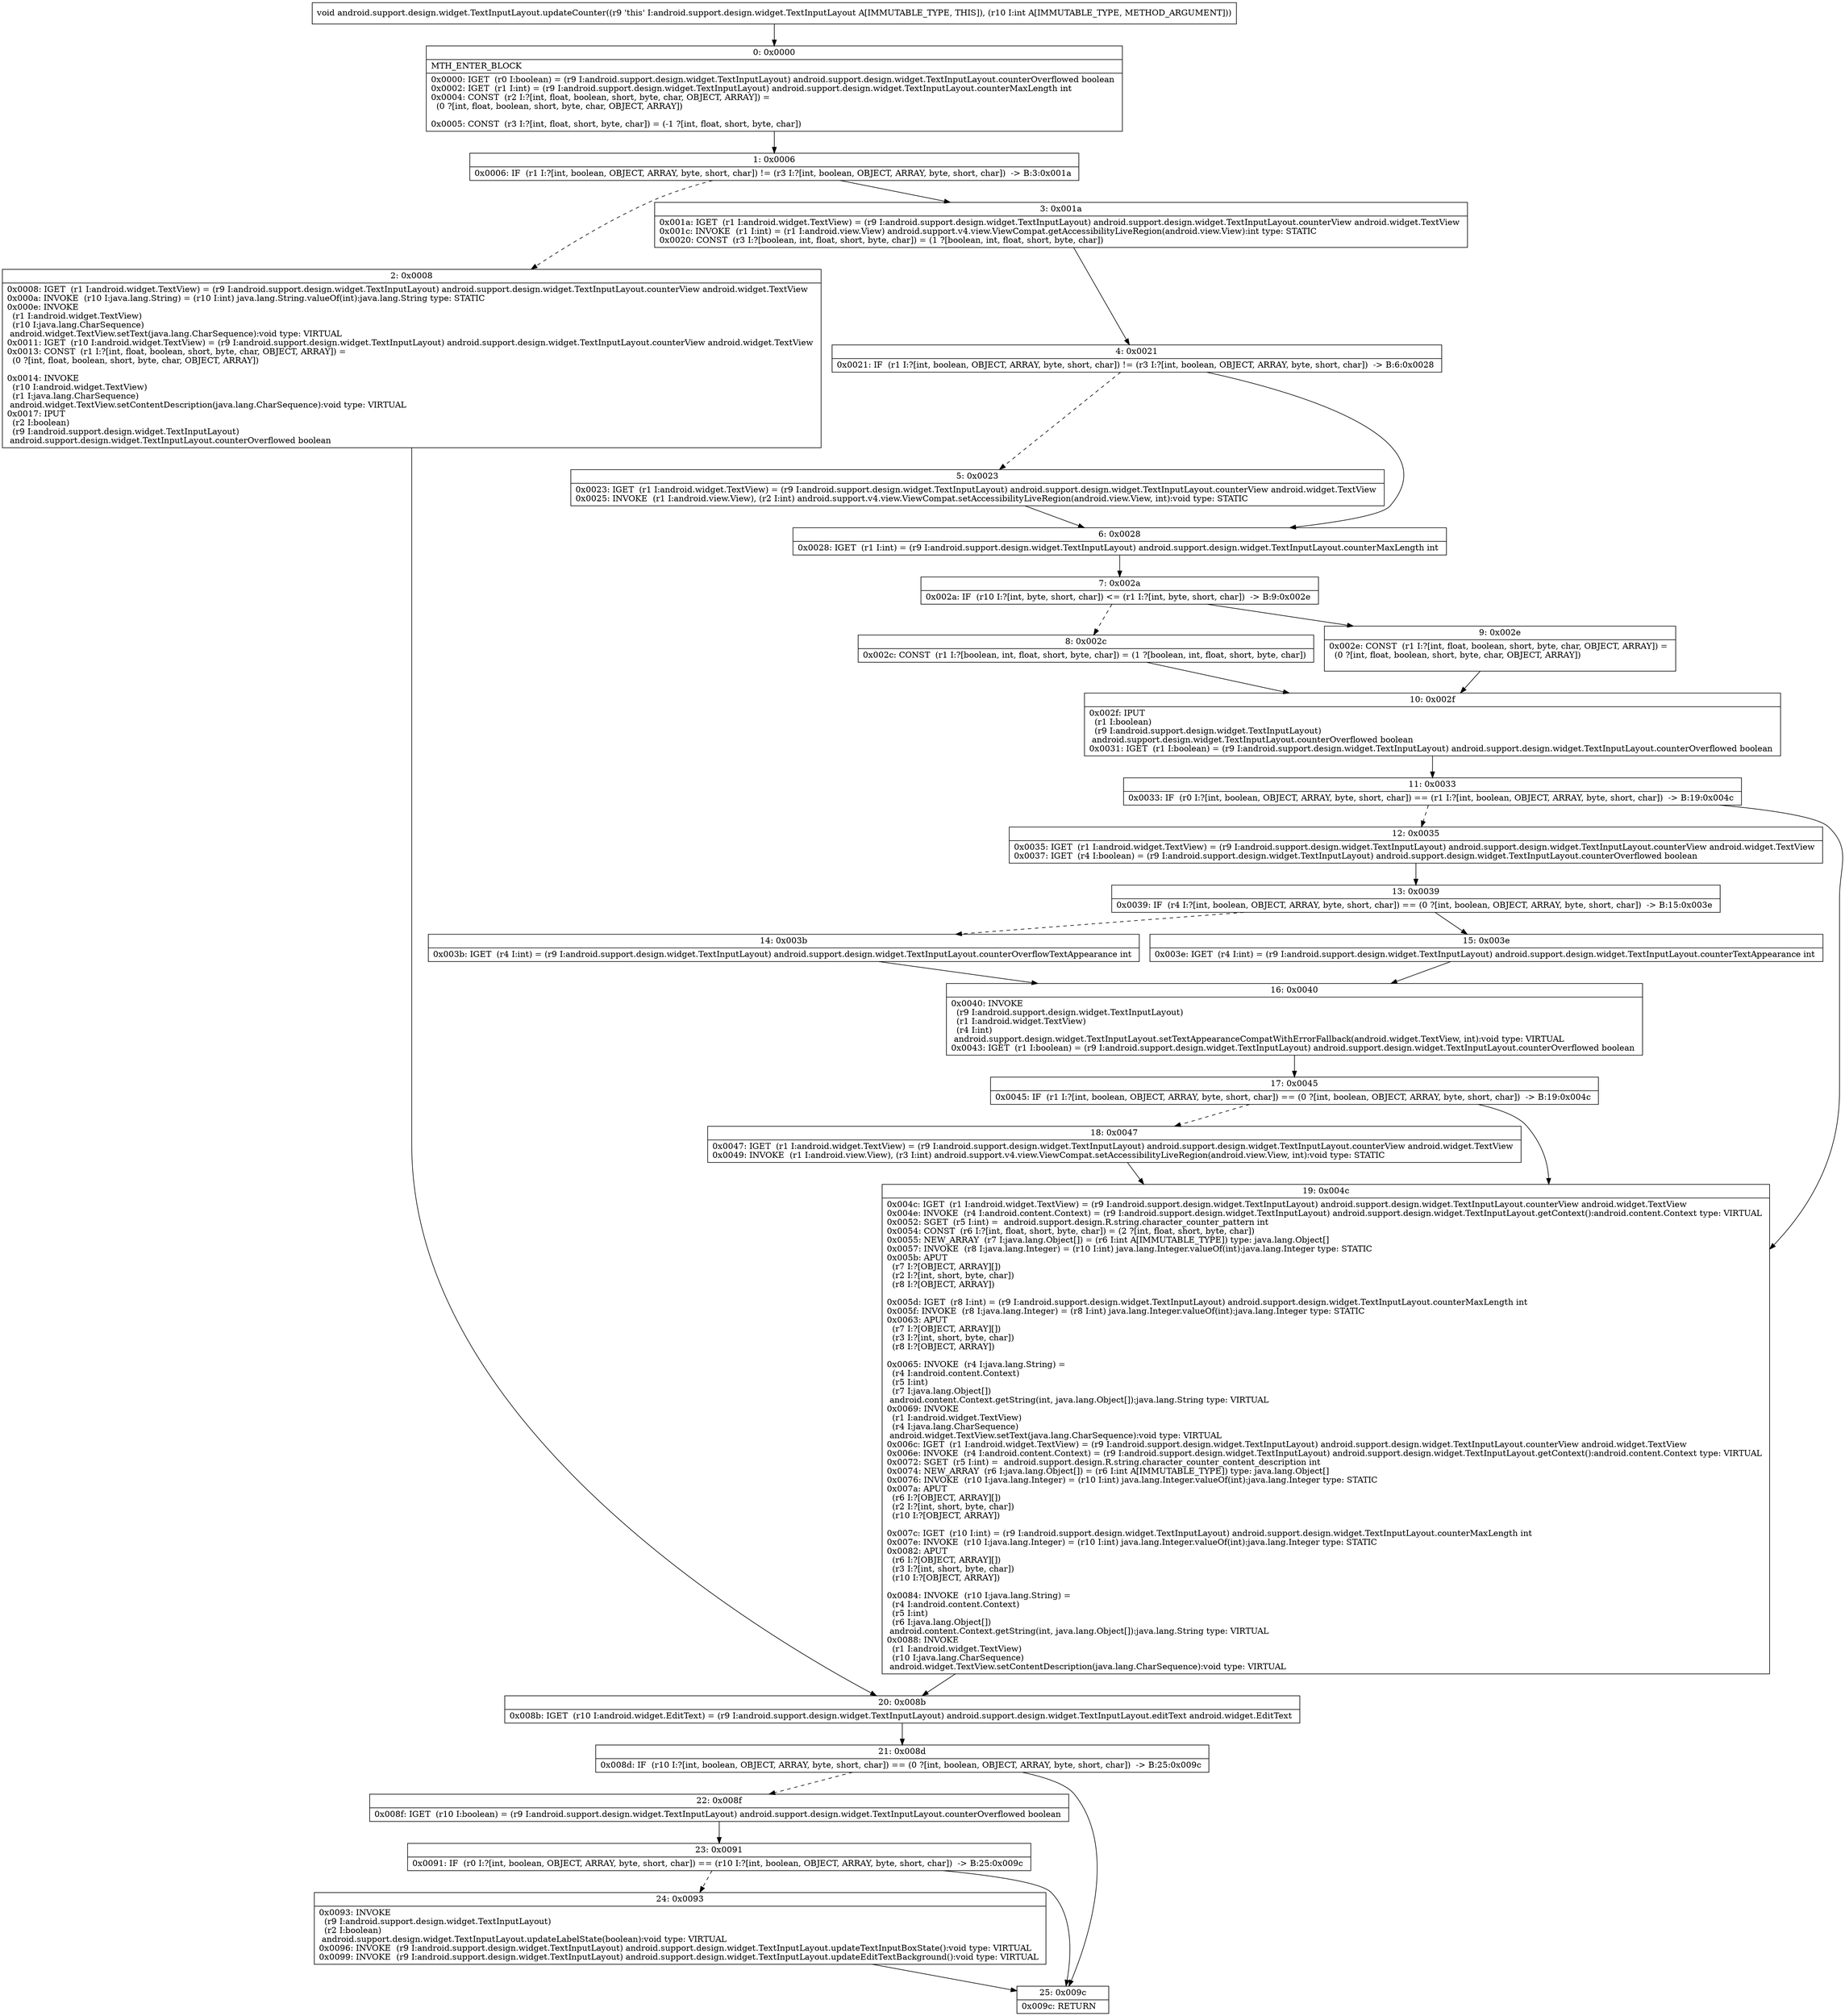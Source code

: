 digraph "CFG forandroid.support.design.widget.TextInputLayout.updateCounter(I)V" {
Node_0 [shape=record,label="{0\:\ 0x0000|MTH_ENTER_BLOCK\l|0x0000: IGET  (r0 I:boolean) = (r9 I:android.support.design.widget.TextInputLayout) android.support.design.widget.TextInputLayout.counterOverflowed boolean \l0x0002: IGET  (r1 I:int) = (r9 I:android.support.design.widget.TextInputLayout) android.support.design.widget.TextInputLayout.counterMaxLength int \l0x0004: CONST  (r2 I:?[int, float, boolean, short, byte, char, OBJECT, ARRAY]) = \l  (0 ?[int, float, boolean, short, byte, char, OBJECT, ARRAY])\l \l0x0005: CONST  (r3 I:?[int, float, short, byte, char]) = (\-1 ?[int, float, short, byte, char]) \l}"];
Node_1 [shape=record,label="{1\:\ 0x0006|0x0006: IF  (r1 I:?[int, boolean, OBJECT, ARRAY, byte, short, char]) != (r3 I:?[int, boolean, OBJECT, ARRAY, byte, short, char])  \-\> B:3:0x001a \l}"];
Node_2 [shape=record,label="{2\:\ 0x0008|0x0008: IGET  (r1 I:android.widget.TextView) = (r9 I:android.support.design.widget.TextInputLayout) android.support.design.widget.TextInputLayout.counterView android.widget.TextView \l0x000a: INVOKE  (r10 I:java.lang.String) = (r10 I:int) java.lang.String.valueOf(int):java.lang.String type: STATIC \l0x000e: INVOKE  \l  (r1 I:android.widget.TextView)\l  (r10 I:java.lang.CharSequence)\l android.widget.TextView.setText(java.lang.CharSequence):void type: VIRTUAL \l0x0011: IGET  (r10 I:android.widget.TextView) = (r9 I:android.support.design.widget.TextInputLayout) android.support.design.widget.TextInputLayout.counterView android.widget.TextView \l0x0013: CONST  (r1 I:?[int, float, boolean, short, byte, char, OBJECT, ARRAY]) = \l  (0 ?[int, float, boolean, short, byte, char, OBJECT, ARRAY])\l \l0x0014: INVOKE  \l  (r10 I:android.widget.TextView)\l  (r1 I:java.lang.CharSequence)\l android.widget.TextView.setContentDescription(java.lang.CharSequence):void type: VIRTUAL \l0x0017: IPUT  \l  (r2 I:boolean)\l  (r9 I:android.support.design.widget.TextInputLayout)\l android.support.design.widget.TextInputLayout.counterOverflowed boolean \l}"];
Node_3 [shape=record,label="{3\:\ 0x001a|0x001a: IGET  (r1 I:android.widget.TextView) = (r9 I:android.support.design.widget.TextInputLayout) android.support.design.widget.TextInputLayout.counterView android.widget.TextView \l0x001c: INVOKE  (r1 I:int) = (r1 I:android.view.View) android.support.v4.view.ViewCompat.getAccessibilityLiveRegion(android.view.View):int type: STATIC \l0x0020: CONST  (r3 I:?[boolean, int, float, short, byte, char]) = (1 ?[boolean, int, float, short, byte, char]) \l}"];
Node_4 [shape=record,label="{4\:\ 0x0021|0x0021: IF  (r1 I:?[int, boolean, OBJECT, ARRAY, byte, short, char]) != (r3 I:?[int, boolean, OBJECT, ARRAY, byte, short, char])  \-\> B:6:0x0028 \l}"];
Node_5 [shape=record,label="{5\:\ 0x0023|0x0023: IGET  (r1 I:android.widget.TextView) = (r9 I:android.support.design.widget.TextInputLayout) android.support.design.widget.TextInputLayout.counterView android.widget.TextView \l0x0025: INVOKE  (r1 I:android.view.View), (r2 I:int) android.support.v4.view.ViewCompat.setAccessibilityLiveRegion(android.view.View, int):void type: STATIC \l}"];
Node_6 [shape=record,label="{6\:\ 0x0028|0x0028: IGET  (r1 I:int) = (r9 I:android.support.design.widget.TextInputLayout) android.support.design.widget.TextInputLayout.counterMaxLength int \l}"];
Node_7 [shape=record,label="{7\:\ 0x002a|0x002a: IF  (r10 I:?[int, byte, short, char]) \<= (r1 I:?[int, byte, short, char])  \-\> B:9:0x002e \l}"];
Node_8 [shape=record,label="{8\:\ 0x002c|0x002c: CONST  (r1 I:?[boolean, int, float, short, byte, char]) = (1 ?[boolean, int, float, short, byte, char]) \l}"];
Node_9 [shape=record,label="{9\:\ 0x002e|0x002e: CONST  (r1 I:?[int, float, boolean, short, byte, char, OBJECT, ARRAY]) = \l  (0 ?[int, float, boolean, short, byte, char, OBJECT, ARRAY])\l \l}"];
Node_10 [shape=record,label="{10\:\ 0x002f|0x002f: IPUT  \l  (r1 I:boolean)\l  (r9 I:android.support.design.widget.TextInputLayout)\l android.support.design.widget.TextInputLayout.counterOverflowed boolean \l0x0031: IGET  (r1 I:boolean) = (r9 I:android.support.design.widget.TextInputLayout) android.support.design.widget.TextInputLayout.counterOverflowed boolean \l}"];
Node_11 [shape=record,label="{11\:\ 0x0033|0x0033: IF  (r0 I:?[int, boolean, OBJECT, ARRAY, byte, short, char]) == (r1 I:?[int, boolean, OBJECT, ARRAY, byte, short, char])  \-\> B:19:0x004c \l}"];
Node_12 [shape=record,label="{12\:\ 0x0035|0x0035: IGET  (r1 I:android.widget.TextView) = (r9 I:android.support.design.widget.TextInputLayout) android.support.design.widget.TextInputLayout.counterView android.widget.TextView \l0x0037: IGET  (r4 I:boolean) = (r9 I:android.support.design.widget.TextInputLayout) android.support.design.widget.TextInputLayout.counterOverflowed boolean \l}"];
Node_13 [shape=record,label="{13\:\ 0x0039|0x0039: IF  (r4 I:?[int, boolean, OBJECT, ARRAY, byte, short, char]) == (0 ?[int, boolean, OBJECT, ARRAY, byte, short, char])  \-\> B:15:0x003e \l}"];
Node_14 [shape=record,label="{14\:\ 0x003b|0x003b: IGET  (r4 I:int) = (r9 I:android.support.design.widget.TextInputLayout) android.support.design.widget.TextInputLayout.counterOverflowTextAppearance int \l}"];
Node_15 [shape=record,label="{15\:\ 0x003e|0x003e: IGET  (r4 I:int) = (r9 I:android.support.design.widget.TextInputLayout) android.support.design.widget.TextInputLayout.counterTextAppearance int \l}"];
Node_16 [shape=record,label="{16\:\ 0x0040|0x0040: INVOKE  \l  (r9 I:android.support.design.widget.TextInputLayout)\l  (r1 I:android.widget.TextView)\l  (r4 I:int)\l android.support.design.widget.TextInputLayout.setTextAppearanceCompatWithErrorFallback(android.widget.TextView, int):void type: VIRTUAL \l0x0043: IGET  (r1 I:boolean) = (r9 I:android.support.design.widget.TextInputLayout) android.support.design.widget.TextInputLayout.counterOverflowed boolean \l}"];
Node_17 [shape=record,label="{17\:\ 0x0045|0x0045: IF  (r1 I:?[int, boolean, OBJECT, ARRAY, byte, short, char]) == (0 ?[int, boolean, OBJECT, ARRAY, byte, short, char])  \-\> B:19:0x004c \l}"];
Node_18 [shape=record,label="{18\:\ 0x0047|0x0047: IGET  (r1 I:android.widget.TextView) = (r9 I:android.support.design.widget.TextInputLayout) android.support.design.widget.TextInputLayout.counterView android.widget.TextView \l0x0049: INVOKE  (r1 I:android.view.View), (r3 I:int) android.support.v4.view.ViewCompat.setAccessibilityLiveRegion(android.view.View, int):void type: STATIC \l}"];
Node_19 [shape=record,label="{19\:\ 0x004c|0x004c: IGET  (r1 I:android.widget.TextView) = (r9 I:android.support.design.widget.TextInputLayout) android.support.design.widget.TextInputLayout.counterView android.widget.TextView \l0x004e: INVOKE  (r4 I:android.content.Context) = (r9 I:android.support.design.widget.TextInputLayout) android.support.design.widget.TextInputLayout.getContext():android.content.Context type: VIRTUAL \l0x0052: SGET  (r5 I:int) =  android.support.design.R.string.character_counter_pattern int \l0x0054: CONST  (r6 I:?[int, float, short, byte, char]) = (2 ?[int, float, short, byte, char]) \l0x0055: NEW_ARRAY  (r7 I:java.lang.Object[]) = (r6 I:int A[IMMUTABLE_TYPE]) type: java.lang.Object[] \l0x0057: INVOKE  (r8 I:java.lang.Integer) = (r10 I:int) java.lang.Integer.valueOf(int):java.lang.Integer type: STATIC \l0x005b: APUT  \l  (r7 I:?[OBJECT, ARRAY][])\l  (r2 I:?[int, short, byte, char])\l  (r8 I:?[OBJECT, ARRAY])\l \l0x005d: IGET  (r8 I:int) = (r9 I:android.support.design.widget.TextInputLayout) android.support.design.widget.TextInputLayout.counterMaxLength int \l0x005f: INVOKE  (r8 I:java.lang.Integer) = (r8 I:int) java.lang.Integer.valueOf(int):java.lang.Integer type: STATIC \l0x0063: APUT  \l  (r7 I:?[OBJECT, ARRAY][])\l  (r3 I:?[int, short, byte, char])\l  (r8 I:?[OBJECT, ARRAY])\l \l0x0065: INVOKE  (r4 I:java.lang.String) = \l  (r4 I:android.content.Context)\l  (r5 I:int)\l  (r7 I:java.lang.Object[])\l android.content.Context.getString(int, java.lang.Object[]):java.lang.String type: VIRTUAL \l0x0069: INVOKE  \l  (r1 I:android.widget.TextView)\l  (r4 I:java.lang.CharSequence)\l android.widget.TextView.setText(java.lang.CharSequence):void type: VIRTUAL \l0x006c: IGET  (r1 I:android.widget.TextView) = (r9 I:android.support.design.widget.TextInputLayout) android.support.design.widget.TextInputLayout.counterView android.widget.TextView \l0x006e: INVOKE  (r4 I:android.content.Context) = (r9 I:android.support.design.widget.TextInputLayout) android.support.design.widget.TextInputLayout.getContext():android.content.Context type: VIRTUAL \l0x0072: SGET  (r5 I:int) =  android.support.design.R.string.character_counter_content_description int \l0x0074: NEW_ARRAY  (r6 I:java.lang.Object[]) = (r6 I:int A[IMMUTABLE_TYPE]) type: java.lang.Object[] \l0x0076: INVOKE  (r10 I:java.lang.Integer) = (r10 I:int) java.lang.Integer.valueOf(int):java.lang.Integer type: STATIC \l0x007a: APUT  \l  (r6 I:?[OBJECT, ARRAY][])\l  (r2 I:?[int, short, byte, char])\l  (r10 I:?[OBJECT, ARRAY])\l \l0x007c: IGET  (r10 I:int) = (r9 I:android.support.design.widget.TextInputLayout) android.support.design.widget.TextInputLayout.counterMaxLength int \l0x007e: INVOKE  (r10 I:java.lang.Integer) = (r10 I:int) java.lang.Integer.valueOf(int):java.lang.Integer type: STATIC \l0x0082: APUT  \l  (r6 I:?[OBJECT, ARRAY][])\l  (r3 I:?[int, short, byte, char])\l  (r10 I:?[OBJECT, ARRAY])\l \l0x0084: INVOKE  (r10 I:java.lang.String) = \l  (r4 I:android.content.Context)\l  (r5 I:int)\l  (r6 I:java.lang.Object[])\l android.content.Context.getString(int, java.lang.Object[]):java.lang.String type: VIRTUAL \l0x0088: INVOKE  \l  (r1 I:android.widget.TextView)\l  (r10 I:java.lang.CharSequence)\l android.widget.TextView.setContentDescription(java.lang.CharSequence):void type: VIRTUAL \l}"];
Node_20 [shape=record,label="{20\:\ 0x008b|0x008b: IGET  (r10 I:android.widget.EditText) = (r9 I:android.support.design.widget.TextInputLayout) android.support.design.widget.TextInputLayout.editText android.widget.EditText \l}"];
Node_21 [shape=record,label="{21\:\ 0x008d|0x008d: IF  (r10 I:?[int, boolean, OBJECT, ARRAY, byte, short, char]) == (0 ?[int, boolean, OBJECT, ARRAY, byte, short, char])  \-\> B:25:0x009c \l}"];
Node_22 [shape=record,label="{22\:\ 0x008f|0x008f: IGET  (r10 I:boolean) = (r9 I:android.support.design.widget.TextInputLayout) android.support.design.widget.TextInputLayout.counterOverflowed boolean \l}"];
Node_23 [shape=record,label="{23\:\ 0x0091|0x0091: IF  (r0 I:?[int, boolean, OBJECT, ARRAY, byte, short, char]) == (r10 I:?[int, boolean, OBJECT, ARRAY, byte, short, char])  \-\> B:25:0x009c \l}"];
Node_24 [shape=record,label="{24\:\ 0x0093|0x0093: INVOKE  \l  (r9 I:android.support.design.widget.TextInputLayout)\l  (r2 I:boolean)\l android.support.design.widget.TextInputLayout.updateLabelState(boolean):void type: VIRTUAL \l0x0096: INVOKE  (r9 I:android.support.design.widget.TextInputLayout) android.support.design.widget.TextInputLayout.updateTextInputBoxState():void type: VIRTUAL \l0x0099: INVOKE  (r9 I:android.support.design.widget.TextInputLayout) android.support.design.widget.TextInputLayout.updateEditTextBackground():void type: VIRTUAL \l}"];
Node_25 [shape=record,label="{25\:\ 0x009c|0x009c: RETURN   \l}"];
MethodNode[shape=record,label="{void android.support.design.widget.TextInputLayout.updateCounter((r9 'this' I:android.support.design.widget.TextInputLayout A[IMMUTABLE_TYPE, THIS]), (r10 I:int A[IMMUTABLE_TYPE, METHOD_ARGUMENT])) }"];
MethodNode -> Node_0;
Node_0 -> Node_1;
Node_1 -> Node_2[style=dashed];
Node_1 -> Node_3;
Node_2 -> Node_20;
Node_3 -> Node_4;
Node_4 -> Node_5[style=dashed];
Node_4 -> Node_6;
Node_5 -> Node_6;
Node_6 -> Node_7;
Node_7 -> Node_8[style=dashed];
Node_7 -> Node_9;
Node_8 -> Node_10;
Node_9 -> Node_10;
Node_10 -> Node_11;
Node_11 -> Node_12[style=dashed];
Node_11 -> Node_19;
Node_12 -> Node_13;
Node_13 -> Node_14[style=dashed];
Node_13 -> Node_15;
Node_14 -> Node_16;
Node_15 -> Node_16;
Node_16 -> Node_17;
Node_17 -> Node_18[style=dashed];
Node_17 -> Node_19;
Node_18 -> Node_19;
Node_19 -> Node_20;
Node_20 -> Node_21;
Node_21 -> Node_22[style=dashed];
Node_21 -> Node_25;
Node_22 -> Node_23;
Node_23 -> Node_24[style=dashed];
Node_23 -> Node_25;
Node_24 -> Node_25;
}

